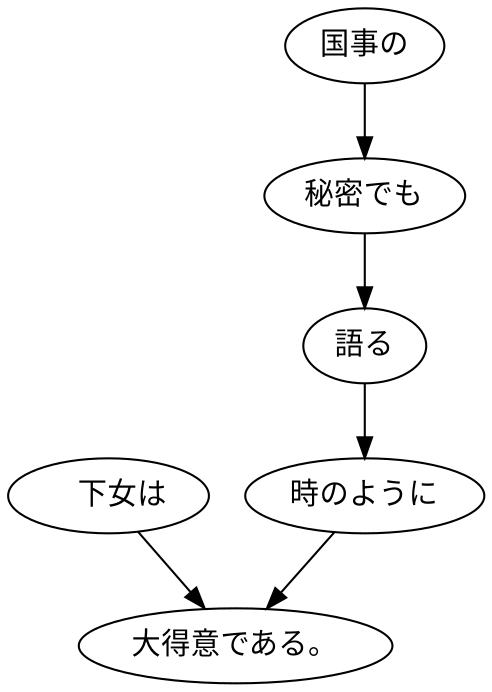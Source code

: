 digraph graph938 {
	node0 [label="　下女は"];
	node1 [label="国事の"];
	node2 [label="秘密でも"];
	node3 [label="語る"];
	node4 [label="時のように"];
	node5 [label="大得意である。"];
	node0 -> node5;
	node1 -> node2;
	node2 -> node3;
	node3 -> node4;
	node4 -> node5;
}

